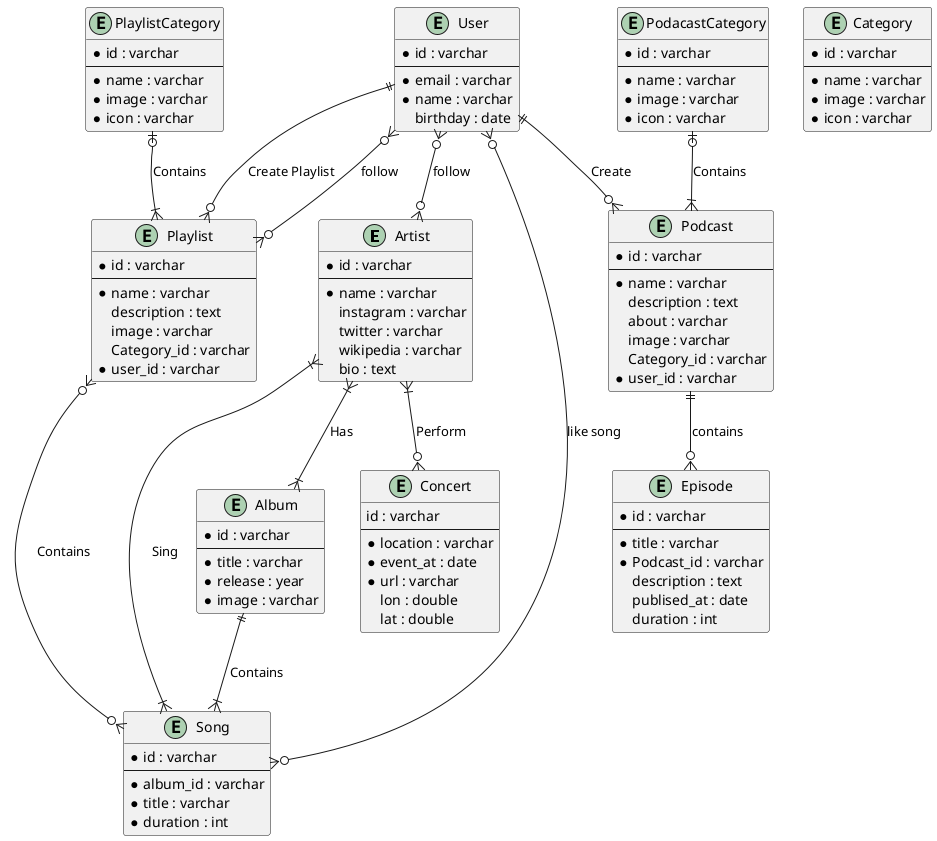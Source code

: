 @startuml

entity Artist {
* id : varchar
--
* name : varchar
instagram : varchar
twitter : varchar
wikipedia : varchar
bio : text
}

entity Song {
* id : varchar
--
* album_id : varchar
* title : varchar
* duration : int
}

entity Album{
* id : varchar
--
* title : varchar
* release : year
* image : varchar
}

entity Playlist{
* id : varchar
--
 * name : varchar
 description : text
 image : varchar
 Category_id : varchar
 * user_id : varchar
}


entity Category{
* id : varchar
--
* name : varchar
* image : varchar
* icon : varchar
}
entity PlaylistCategory{
* id : varchar
--
* name : varchar
* image : varchar
* icon : varchar
}
entity PodacastCategory{
* id : varchar
--
* name : varchar
* image : varchar
* icon : varchar
}

entity Podcast{
* id : varchar
--
 * name : varchar
 description : text
 about : varchar
 image : varchar
 Category_id : varchar
 * user_id : varchar
}

entity Episode{
* id : varchar
--
* title : varchar
* Podcast_id : varchar
description : text
publised_at : date
duration : int
}


entity User{
* id : varchar
--
* email : varchar
* name : varchar
birthday : date
}


entity Concert{
id : varchar
--
* location : varchar
* event_at : date
* url : varchar
lon : double
lat : double
}

Artist }|--|{ Album : Has
Album ||--|{ Song : Contains
Artist }|--|{ Song : Sing
PlaylistCategory |o--|{ Playlist : Contains
User ||--o{ Playlist : Create Playlist
Playlist }o--o{ Song : Contains
PodacastCategory |o--|{ Podcast : Contains
User ||--o{ Podcast : Create
Podcast ||--o{ Episode : contains
Artist }|--o{ Concert : Perform
User }o--o{ Artist : follow
User }o--o{ Song : like song
User }o--o{ Playlist : follow


@enduml